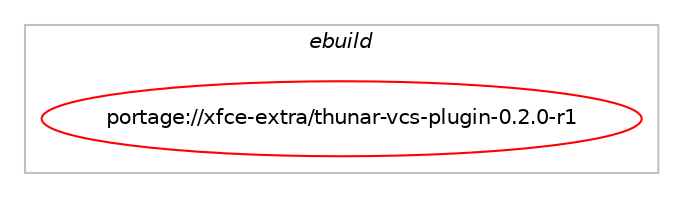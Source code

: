 digraph prolog {

# *************
# Graph options
# *************

newrank=true;
concentrate=true;
compound=true;
graph [rankdir=LR,fontname=Helvetica,fontsize=10,ranksep=1.5];#, ranksep=2.5, nodesep=0.2];
edge  [arrowhead=vee];
node  [fontname=Helvetica,fontsize=10];

# **********
# The ebuild
# **********

subgraph cluster_leftcol {
color=gray;
label=<<i>ebuild</i>>;
id [label="portage://xfce-extra/thunar-vcs-plugin-0.2.0-r1", color=red, width=4, href="../xfce-extra/thunar-vcs-plugin-0.2.0-r1.svg"];
}

# ****************
# The dependencies
# ****************

subgraph cluster_midcol {
color=gray;
label=<<i>dependencies</i>>;
subgraph cluster_compile {
fillcolor="#eeeeee";
style=filled;
label=<<i>compile</i>>;
# *** BEGIN UNKNOWN DEPENDENCY TYPE (TODO) ***
# id -> equal(use_conditional_group(positive,git,portage://xfce-extra/thunar-vcs-plugin-0.2.0-r1,[package_dependency(portage://xfce-extra/thunar-vcs-plugin-0.2.0-r1,install,no,dev-vcs,git,none,[,,],[],[])]))
# *** END UNKNOWN DEPENDENCY TYPE (TODO) ***

# *** BEGIN UNKNOWN DEPENDENCY TYPE (TODO) ***
# id -> equal(use_conditional_group(positive,subversion,portage://xfce-extra/thunar-vcs-plugin-0.2.0-r1,[package_dependency(portage://xfce-extra/thunar-vcs-plugin-0.2.0-r1,install,no,dev-libs,apr,greaterequal,[0.9.7,,,0.9.7],any_same_slot,[]),package_dependency(portage://xfce-extra/thunar-vcs-plugin-0.2.0-r1,install,no,dev-vcs,subversion,greaterequal,[1.5,,,1.5],any_same_slot,[])]))
# *** END UNKNOWN DEPENDENCY TYPE (TODO) ***

# *** BEGIN UNKNOWN DEPENDENCY TYPE (TODO) ***
# id -> equal(package_dependency(portage://xfce-extra/thunar-vcs-plugin-0.2.0-r1,install,no,dev-libs,glib,greaterequal,[2.32,,,2.32],[slot(2),equal],[]))
# *** END UNKNOWN DEPENDENCY TYPE (TODO) ***

# *** BEGIN UNKNOWN DEPENDENCY TYPE (TODO) ***
# id -> equal(package_dependency(portage://xfce-extra/thunar-vcs-plugin-0.2.0-r1,install,no,x11-libs,gtk+,greaterequal,[3.20,,,3.20],[slot(3),equal],[]))
# *** END UNKNOWN DEPENDENCY TYPE (TODO) ***

# *** BEGIN UNKNOWN DEPENDENCY TYPE (TODO) ***
# id -> equal(package_dependency(portage://xfce-extra/thunar-vcs-plugin-0.2.0-r1,install,no,xfce-base,exo,greaterequal,[0.11.4,,,0.11.4],any_same_slot,[]))
# *** END UNKNOWN DEPENDENCY TYPE (TODO) ***

# *** BEGIN UNKNOWN DEPENDENCY TYPE (TODO) ***
# id -> equal(package_dependency(portage://xfce-extra/thunar-vcs-plugin-0.2.0-r1,install,no,xfce-base,libxfce4util,greaterequal,[4.12,,,4.12],any_same_slot,[]))
# *** END UNKNOWN DEPENDENCY TYPE (TODO) ***

# *** BEGIN UNKNOWN DEPENDENCY TYPE (TODO) ***
# id -> equal(package_dependency(portage://xfce-extra/thunar-vcs-plugin-0.2.0-r1,install,no,xfce-base,thunar,greaterequal,[1.7,,,1.7],any_same_slot,[]))
# *** END UNKNOWN DEPENDENCY TYPE (TODO) ***

}
subgraph cluster_compileandrun {
fillcolor="#eeeeee";
style=filled;
label=<<i>compile and run</i>>;
}
subgraph cluster_run {
fillcolor="#eeeeee";
style=filled;
label=<<i>run</i>>;
# *** BEGIN UNKNOWN DEPENDENCY TYPE (TODO) ***
# id -> equal(use_conditional_group(positive,git,portage://xfce-extra/thunar-vcs-plugin-0.2.0-r1,[package_dependency(portage://xfce-extra/thunar-vcs-plugin-0.2.0-r1,run,no,dev-vcs,git,none,[,,],[],[])]))
# *** END UNKNOWN DEPENDENCY TYPE (TODO) ***

# *** BEGIN UNKNOWN DEPENDENCY TYPE (TODO) ***
# id -> equal(use_conditional_group(positive,subversion,portage://xfce-extra/thunar-vcs-plugin-0.2.0-r1,[package_dependency(portage://xfce-extra/thunar-vcs-plugin-0.2.0-r1,run,no,dev-libs,apr,greaterequal,[0.9.7,,,0.9.7],any_same_slot,[]),package_dependency(portage://xfce-extra/thunar-vcs-plugin-0.2.0-r1,run,no,dev-vcs,subversion,greaterequal,[1.5,,,1.5],any_same_slot,[])]))
# *** END UNKNOWN DEPENDENCY TYPE (TODO) ***

# *** BEGIN UNKNOWN DEPENDENCY TYPE (TODO) ***
# id -> equal(package_dependency(portage://xfce-extra/thunar-vcs-plugin-0.2.0-r1,run,no,dev-libs,glib,greaterequal,[2.32,,,2.32],[slot(2),equal],[]))
# *** END UNKNOWN DEPENDENCY TYPE (TODO) ***

# *** BEGIN UNKNOWN DEPENDENCY TYPE (TODO) ***
# id -> equal(package_dependency(portage://xfce-extra/thunar-vcs-plugin-0.2.0-r1,run,no,x11-libs,gtk+,greaterequal,[3.20,,,3.20],[slot(3),equal],[]))
# *** END UNKNOWN DEPENDENCY TYPE (TODO) ***

# *** BEGIN UNKNOWN DEPENDENCY TYPE (TODO) ***
# id -> equal(package_dependency(portage://xfce-extra/thunar-vcs-plugin-0.2.0-r1,run,no,xfce-base,exo,greaterequal,[0.11.4,,,0.11.4],any_same_slot,[]))
# *** END UNKNOWN DEPENDENCY TYPE (TODO) ***

# *** BEGIN UNKNOWN DEPENDENCY TYPE (TODO) ***
# id -> equal(package_dependency(portage://xfce-extra/thunar-vcs-plugin-0.2.0-r1,run,no,xfce-base,libxfce4util,greaterequal,[4.12,,,4.12],any_same_slot,[]))
# *** END UNKNOWN DEPENDENCY TYPE (TODO) ***

# *** BEGIN UNKNOWN DEPENDENCY TYPE (TODO) ***
# id -> equal(package_dependency(portage://xfce-extra/thunar-vcs-plugin-0.2.0-r1,run,no,xfce-base,thunar,greaterequal,[1.7,,,1.7],any_same_slot,[]))
# *** END UNKNOWN DEPENDENCY TYPE (TODO) ***

}
}

# **************
# The candidates
# **************

subgraph cluster_choices {
rank=same;
color=gray;
label=<<i>candidates</i>>;

}

}
